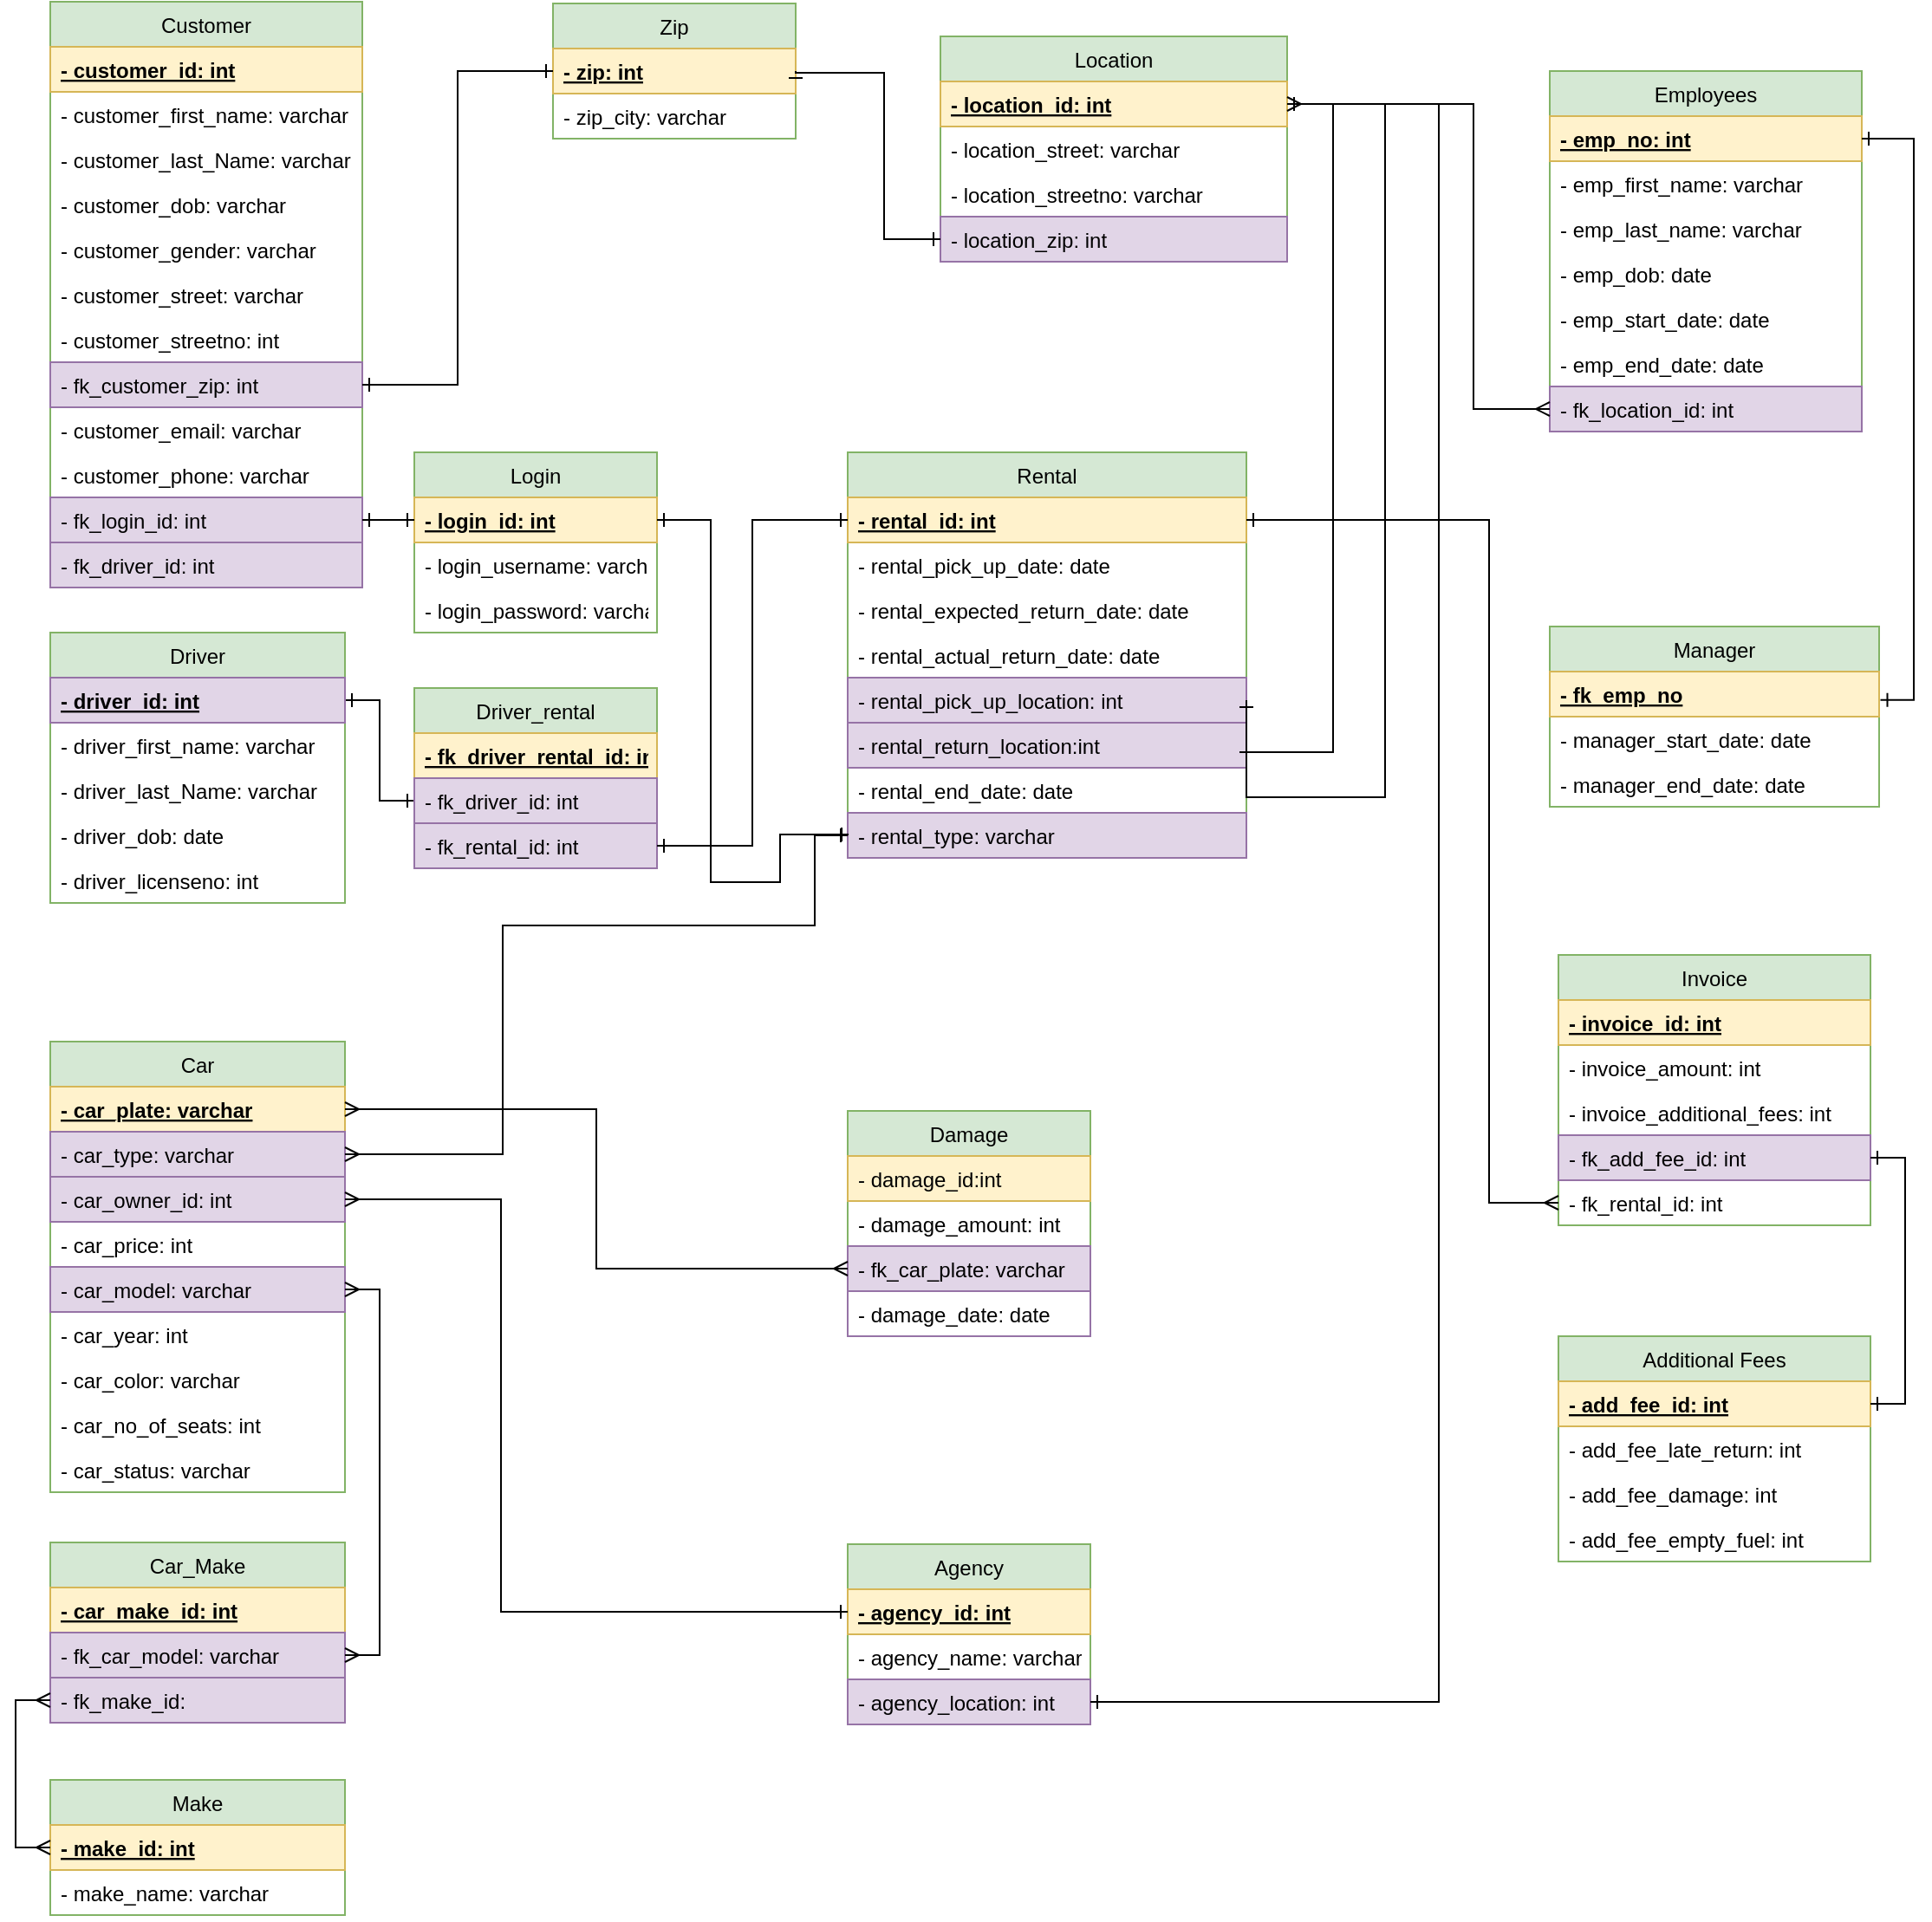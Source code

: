 <mxfile version="12.2.3" type="onedrive" pages="1"><diagram id="gs-b5NczTMJjVKPiRDX_" name="Page-1"><mxGraphModel dx="1673" dy="1723" grid="1" gridSize="10" guides="1" tooltips="1" connect="1" arrows="1" fold="1" page="1" pageScale="1" pageWidth="1169" pageHeight="827" math="0" shadow="0"><root><mxCell id="0"/><mxCell id="1" parent="0"/><mxCell id="uOX7dTLQreLShf51NhsM-1" value="Customer" style="swimlane;fontStyle=0;childLayout=stackLayout;horizontal=1;startSize=26;fillColor=#d5e8d4;horizontalStack=0;resizeParent=1;resizeParentMax=0;resizeLast=0;collapsible=1;marginBottom=0;strokeColor=#82b366;" vertex="1" parent="1"><mxGeometry x="70" y="-800" width="180" height="338" as="geometry"/></mxCell><mxCell id="uOX7dTLQreLShf51NhsM-2" value="- customer_id: int" style="text;strokeColor=#d6b656;fillColor=#fff2cc;align=left;verticalAlign=top;spacingLeft=4;spacingRight=4;overflow=hidden;rotatable=0;points=[[0,0.5],[1,0.5]];portConstraint=eastwest;fontStyle=5" vertex="1" parent="uOX7dTLQreLShf51NhsM-1"><mxGeometry y="26" width="180" height="26" as="geometry"/></mxCell><mxCell id="uOX7dTLQreLShf51NhsM-3" value="- customer_first_name: varchar" style="text;strokeColor=none;fillColor=none;align=left;verticalAlign=top;spacingLeft=4;spacingRight=4;overflow=hidden;rotatable=0;points=[[0,0.5],[1,0.5]];portConstraint=eastwest;" vertex="1" parent="uOX7dTLQreLShf51NhsM-1"><mxGeometry y="52" width="180" height="26" as="geometry"/></mxCell><mxCell id="uOX7dTLQreLShf51NhsM-4" value="- customer_last_Name: varchar" style="text;strokeColor=none;fillColor=none;align=left;verticalAlign=top;spacingLeft=4;spacingRight=4;overflow=hidden;rotatable=0;points=[[0,0.5],[1,0.5]];portConstraint=eastwest;" vertex="1" parent="uOX7dTLQreLShf51NhsM-1"><mxGeometry y="78" width="180" height="26" as="geometry"/></mxCell><mxCell id="uOX7dTLQreLShf51NhsM-127" value="- customer_dob: varchar" style="text;strokeColor=none;fillColor=none;align=left;verticalAlign=top;spacingLeft=4;spacingRight=4;overflow=hidden;rotatable=0;points=[[0,0.5],[1,0.5]];portConstraint=eastwest;" vertex="1" parent="uOX7dTLQreLShf51NhsM-1"><mxGeometry y="104" width="180" height="26" as="geometry"/></mxCell><mxCell id="uOX7dTLQreLShf51NhsM-126" value="- customer_gender: varchar" style="text;strokeColor=none;fillColor=none;align=left;verticalAlign=top;spacingLeft=4;spacingRight=4;overflow=hidden;rotatable=0;points=[[0,0.5],[1,0.5]];portConstraint=eastwest;" vertex="1" parent="uOX7dTLQreLShf51NhsM-1"><mxGeometry y="130" width="180" height="26" as="geometry"/></mxCell><mxCell id="uOX7dTLQreLShf51NhsM-87" value="- customer_street: varchar" style="text;strokeColor=none;fillColor=none;align=left;verticalAlign=top;spacingLeft=4;spacingRight=4;overflow=hidden;rotatable=0;points=[[0,0.5],[1,0.5]];portConstraint=eastwest;" vertex="1" parent="uOX7dTLQreLShf51NhsM-1"><mxGeometry y="156" width="180" height="26" as="geometry"/></mxCell><mxCell id="uOX7dTLQreLShf51NhsM-89" value="- customer_streetno: int" style="text;strokeColor=none;fillColor=none;align=left;verticalAlign=top;spacingLeft=4;spacingRight=4;overflow=hidden;rotatable=0;points=[[0,0.5],[1,0.5]];portConstraint=eastwest;" vertex="1" parent="uOX7dTLQreLShf51NhsM-1"><mxGeometry y="182" width="180" height="26" as="geometry"/></mxCell><mxCell id="uOX7dTLQreLShf51NhsM-88" value="- fk_customer_zip: int" style="text;strokeColor=#9673a6;fillColor=#e1d5e7;align=left;verticalAlign=top;spacingLeft=4;spacingRight=4;overflow=hidden;rotatable=0;points=[[0,0.5],[1,0.5]];portConstraint=eastwest;" vertex="1" parent="uOX7dTLQreLShf51NhsM-1"><mxGeometry y="208" width="180" height="26" as="geometry"/></mxCell><mxCell id="uOX7dTLQreLShf51NhsM-128" value="- customer_email: varchar" style="text;strokeColor=none;fillColor=none;align=left;verticalAlign=top;spacingLeft=4;spacingRight=4;overflow=hidden;rotatable=0;points=[[0,0.5],[1,0.5]];portConstraint=eastwest;" vertex="1" parent="uOX7dTLQreLShf51NhsM-1"><mxGeometry y="234" width="180" height="26" as="geometry"/></mxCell><mxCell id="uOX7dTLQreLShf51NhsM-131" value="- customer_phone: varchar" style="text;strokeColor=none;fillColor=none;align=left;verticalAlign=top;spacingLeft=4;spacingRight=4;overflow=hidden;rotatable=0;points=[[0,0.5],[1,0.5]];portConstraint=eastwest;" vertex="1" parent="uOX7dTLQreLShf51NhsM-1"><mxGeometry y="260" width="180" height="26" as="geometry"/></mxCell><mxCell id="uOX7dTLQreLShf51NhsM-76" value="- fk_login_id: int" style="text;align=left;verticalAlign=top;spacingLeft=4;spacingRight=4;overflow=hidden;rotatable=0;points=[[0,0.5],[1,0.5]];portConstraint=eastwest;fillColor=#e1d5e7;strokeColor=#9673a6;" vertex="1" parent="uOX7dTLQreLShf51NhsM-1"><mxGeometry y="286" width="180" height="26" as="geometry"/></mxCell><mxCell id="uOX7dTLQreLShf51NhsM-5" value="- fk_driver_id: int" style="text;align=left;verticalAlign=top;spacingLeft=4;spacingRight=4;overflow=hidden;rotatable=0;points=[[0,0.5],[1,0.5]];portConstraint=eastwest;fillColor=#e1d5e7;strokeColor=#9673a6;" vertex="1" parent="uOX7dTLQreLShf51NhsM-1"><mxGeometry y="312" width="180" height="26" as="geometry"/></mxCell><mxCell id="uOX7dTLQreLShf51NhsM-157" style="edgeStyle=orthogonalEdgeStyle;rounded=0;orthogonalLoop=1;jettySize=auto;html=1;exitX=1;exitY=0.25;exitDx=0;exitDy=0;entryX=0;entryY=0.5;entryDx=0;entryDy=0;startArrow=ERone;startFill=0;endArrow=ERone;endFill=0;" edge="1" parent="1" source="uOX7dTLQreLShf51NhsM-6" target="uOX7dTLQreLShf51NhsM-155"><mxGeometry relative="1" as="geometry"/></mxCell><mxCell id="uOX7dTLQreLShf51NhsM-6" value="Driver" style="swimlane;fontStyle=0;childLayout=stackLayout;horizontal=1;startSize=26;fillColor=#d5e8d4;horizontalStack=0;resizeParent=1;resizeParentMax=0;resizeLast=0;collapsible=1;marginBottom=0;strokeColor=#82b366;" vertex="1" parent="1"><mxGeometry x="70" y="-436" width="170" height="156" as="geometry"/></mxCell><mxCell id="uOX7dTLQreLShf51NhsM-7" value="- driver_id: int" style="text;strokeColor=#9673a6;fillColor=#e1d5e7;align=left;verticalAlign=top;spacingLeft=4;spacingRight=4;overflow=hidden;rotatable=0;points=[[0,0.5],[1,0.5]];portConstraint=eastwest;fontStyle=5" vertex="1" parent="uOX7dTLQreLShf51NhsM-6"><mxGeometry y="26" width="170" height="26" as="geometry"/></mxCell><mxCell id="uOX7dTLQreLShf51NhsM-8" value="- driver_first_name: varchar" style="text;strokeColor=none;fillColor=none;align=left;verticalAlign=top;spacingLeft=4;spacingRight=4;overflow=hidden;rotatable=0;points=[[0,0.5],[1,0.5]];portConstraint=eastwest;" vertex="1" parent="uOX7dTLQreLShf51NhsM-6"><mxGeometry y="52" width="170" height="26" as="geometry"/></mxCell><mxCell id="uOX7dTLQreLShf51NhsM-9" value="- driver_last_Name: varchar" style="text;strokeColor=none;fillColor=none;align=left;verticalAlign=top;spacingLeft=4;spacingRight=4;overflow=hidden;rotatable=0;points=[[0,0.5],[1,0.5]];portConstraint=eastwest;" vertex="1" parent="uOX7dTLQreLShf51NhsM-6"><mxGeometry y="78" width="170" height="26" as="geometry"/></mxCell><mxCell id="uOX7dTLQreLShf51NhsM-94" value="- driver_dob: date" style="text;strokeColor=none;fillColor=none;align=left;verticalAlign=top;spacingLeft=4;spacingRight=4;overflow=hidden;rotatable=0;points=[[0,0.5],[1,0.5]];portConstraint=eastwest;" vertex="1" parent="uOX7dTLQreLShf51NhsM-6"><mxGeometry y="104" width="170" height="26" as="geometry"/></mxCell><mxCell id="uOX7dTLQreLShf51NhsM-10" value="- driver_licenseno: int" style="text;strokeColor=none;fillColor=none;align=left;verticalAlign=top;spacingLeft=4;spacingRight=4;overflow=hidden;rotatable=0;points=[[0,0.5],[1,0.5]];portConstraint=eastwest;" vertex="1" parent="uOX7dTLQreLShf51NhsM-6"><mxGeometry y="130" width="170" height="26" as="geometry"/></mxCell><mxCell id="uOX7dTLQreLShf51NhsM-13" value="Rental" style="swimlane;fontStyle=0;childLayout=stackLayout;horizontal=1;startSize=26;fillColor=#d5e8d4;horizontalStack=0;resizeParent=1;resizeParentMax=0;resizeLast=0;collapsible=1;marginBottom=0;strokeColor=#82b366;" vertex="1" parent="1"><mxGeometry x="530" y="-540" width="230" height="234" as="geometry"/></mxCell><mxCell id="uOX7dTLQreLShf51NhsM-14" value="- rental_id: int" style="text;strokeColor=#d6b656;fillColor=#fff2cc;align=left;verticalAlign=top;spacingLeft=4;spacingRight=4;overflow=hidden;rotatable=0;points=[[0,0.5],[1,0.5]];portConstraint=eastwest;fontStyle=5" vertex="1" parent="uOX7dTLQreLShf51NhsM-13"><mxGeometry y="26" width="230" height="26" as="geometry"/></mxCell><mxCell id="uOX7dTLQreLShf51NhsM-16" value="- rental_pick_up_date: date" style="text;strokeColor=none;fillColor=none;align=left;verticalAlign=top;spacingLeft=4;spacingRight=4;overflow=hidden;rotatable=0;points=[[0,0.5],[1,0.5]];portConstraint=eastwest;" vertex="1" parent="uOX7dTLQreLShf51NhsM-13"><mxGeometry y="52" width="230" height="26" as="geometry"/></mxCell><mxCell id="uOX7dTLQreLShf51NhsM-69" value="- rental_expected_return_date: date" style="text;strokeColor=none;fillColor=none;align=left;verticalAlign=top;spacingLeft=4;spacingRight=4;overflow=hidden;rotatable=0;points=[[0,0.5],[1,0.5]];portConstraint=eastwest;" vertex="1" parent="uOX7dTLQreLShf51NhsM-13"><mxGeometry y="78" width="230" height="26" as="geometry"/></mxCell><mxCell id="uOX7dTLQreLShf51NhsM-70" value="- rental_actual_return_date: date" style="text;strokeColor=none;fillColor=none;align=left;verticalAlign=top;spacingLeft=4;spacingRight=4;overflow=hidden;rotatable=0;points=[[0,0.5],[1,0.5]];portConstraint=eastwest;" vertex="1" parent="uOX7dTLQreLShf51NhsM-13"><mxGeometry y="104" width="230" height="26" as="geometry"/></mxCell><mxCell id="uOX7dTLQreLShf51NhsM-121" value="- rental_pick_up_location: int" style="text;strokeColor=#9673a6;fillColor=#e1d5e7;align=left;verticalAlign=top;spacingLeft=4;spacingRight=4;overflow=hidden;rotatable=0;points=[[0,0.5],[1,0.5]];portConstraint=eastwest;" vertex="1" parent="uOX7dTLQreLShf51NhsM-13"><mxGeometry y="130" width="230" height="26" as="geometry"/></mxCell><mxCell id="uOX7dTLQreLShf51NhsM-122" value="- rental_return_location:int" style="text;strokeColor=#9673a6;fillColor=#e1d5e7;align=left;verticalAlign=top;spacingLeft=4;spacingRight=4;overflow=hidden;rotatable=0;points=[[0,0.5],[1,0.5]];portConstraint=eastwest;" vertex="1" parent="uOX7dTLQreLShf51NhsM-13"><mxGeometry y="156" width="230" height="26" as="geometry"/></mxCell><mxCell id="uOX7dTLQreLShf51NhsM-118" value="- rental_end_date: date" style="text;strokeColor=none;fillColor=none;align=left;verticalAlign=top;spacingLeft=4;spacingRight=4;overflow=hidden;rotatable=0;points=[[0,0.5],[1,0.5]];portConstraint=eastwest;" vertex="1" parent="uOX7dTLQreLShf51NhsM-13"><mxGeometry y="182" width="230" height="26" as="geometry"/></mxCell><mxCell id="uOX7dTLQreLShf51NhsM-15" value="- rental_type: varchar" style="text;strokeColor=#9673a6;fillColor=#e1d5e7;align=left;verticalAlign=top;spacingLeft=4;spacingRight=4;overflow=hidden;rotatable=0;points=[[0,0.5],[1,0.5]];portConstraint=eastwest;" vertex="1" parent="uOX7dTLQreLShf51NhsM-13"><mxGeometry y="208" width="230" height="26" as="geometry"/></mxCell><mxCell id="uOX7dTLQreLShf51NhsM-17" value="Agency" style="swimlane;fontStyle=0;childLayout=stackLayout;horizontal=1;startSize=26;fillColor=#d5e8d4;horizontalStack=0;resizeParent=1;resizeParentMax=0;resizeLast=0;collapsible=1;marginBottom=0;strokeColor=#82b366;" vertex="1" parent="1"><mxGeometry x="530" y="90" width="140" height="104" as="geometry"/></mxCell><mxCell id="uOX7dTLQreLShf51NhsM-18" value="- agency_id: int" style="text;strokeColor=#d6b656;fillColor=#fff2cc;align=left;verticalAlign=top;spacingLeft=4;spacingRight=4;overflow=hidden;rotatable=0;points=[[0,0.5],[1,0.5]];portConstraint=eastwest;fontStyle=5" vertex="1" parent="uOX7dTLQreLShf51NhsM-17"><mxGeometry y="26" width="140" height="26" as="geometry"/></mxCell><mxCell id="uOX7dTLQreLShf51NhsM-19" value="- agency_name: varchar" style="text;strokeColor=none;fillColor=none;align=left;verticalAlign=top;spacingLeft=4;spacingRight=4;overflow=hidden;rotatable=0;points=[[0,0.5],[1,0.5]];portConstraint=eastwest;" vertex="1" parent="uOX7dTLQreLShf51NhsM-17"><mxGeometry y="52" width="140" height="26" as="geometry"/></mxCell><mxCell id="uOX7dTLQreLShf51NhsM-95" value="- agency_location: int" style="text;strokeColor=#9673a6;fillColor=#e1d5e7;align=left;verticalAlign=top;spacingLeft=4;spacingRight=4;overflow=hidden;rotatable=0;points=[[0,0.5],[1,0.5]];portConstraint=eastwest;" vertex="1" parent="uOX7dTLQreLShf51NhsM-17"><mxGeometry y="78" width="140" height="26" as="geometry"/></mxCell><mxCell id="uOX7dTLQreLShf51NhsM-22" value="Invoice" style="swimlane;fontStyle=0;childLayout=stackLayout;horizontal=1;startSize=26;fillColor=#d5e8d4;horizontalStack=0;resizeParent=1;resizeParentMax=0;resizeLast=0;collapsible=1;marginBottom=0;strokeColor=#82b366;" vertex="1" parent="1"><mxGeometry x="940" y="-250" width="180" height="156" as="geometry"/></mxCell><mxCell id="uOX7dTLQreLShf51NhsM-23" value="- invoice_id: int" style="text;strokeColor=#d6b656;fillColor=#fff2cc;align=left;verticalAlign=top;spacingLeft=4;spacingRight=4;overflow=hidden;rotatable=0;points=[[0,0.5],[1,0.5]];portConstraint=eastwest;fontStyle=5" vertex="1" parent="uOX7dTLQreLShf51NhsM-22"><mxGeometry y="26" width="180" height="26" as="geometry"/></mxCell><mxCell id="uOX7dTLQreLShf51NhsM-24" value="- invoice_amount: int " style="text;strokeColor=none;fillColor=none;align=left;verticalAlign=top;spacingLeft=4;spacingRight=4;overflow=hidden;rotatable=0;points=[[0,0.5],[1,0.5]];portConstraint=eastwest;" vertex="1" parent="uOX7dTLQreLShf51NhsM-22"><mxGeometry y="52" width="180" height="26" as="geometry"/></mxCell><mxCell id="uOX7dTLQreLShf51NhsM-25" value="- invoice_additional_fees: int" style="text;strokeColor=none;fillColor=none;align=left;verticalAlign=top;spacingLeft=4;spacingRight=4;overflow=hidden;rotatable=0;points=[[0,0.5],[1,0.5]];portConstraint=eastwest;" vertex="1" parent="uOX7dTLQreLShf51NhsM-22"><mxGeometry y="78" width="180" height="26" as="geometry"/></mxCell><mxCell id="uOX7dTLQreLShf51NhsM-100" value="- fk_add_fee_id: int" style="text;strokeColor=#9673a6;fillColor=#e1d5e7;align=left;verticalAlign=top;spacingLeft=4;spacingRight=4;overflow=hidden;rotatable=0;points=[[0,0.5],[1,0.5]];portConstraint=eastwest;" vertex="1" parent="uOX7dTLQreLShf51NhsM-22"><mxGeometry y="104" width="180" height="26" as="geometry"/></mxCell><mxCell id="uOX7dTLQreLShf51NhsM-114" value="- fk_rental_id: int" style="text;strokeColor=none;fillColor=none;align=left;verticalAlign=top;spacingLeft=4;spacingRight=4;overflow=hidden;rotatable=0;points=[[0,0.5],[1,0.5]];portConstraint=eastwest;" vertex="1" parent="uOX7dTLQreLShf51NhsM-22"><mxGeometry y="130" width="180" height="26" as="geometry"/></mxCell><mxCell id="uOX7dTLQreLShf51NhsM-26" value="Car" style="swimlane;fontStyle=0;childLayout=stackLayout;horizontal=1;startSize=26;fillColor=#d5e8d4;horizontalStack=0;resizeParent=1;resizeParentMax=0;resizeLast=0;collapsible=1;marginBottom=0;strokeColor=#82b366;" vertex="1" parent="1"><mxGeometry x="70" y="-200" width="170" height="260" as="geometry"/></mxCell><mxCell id="uOX7dTLQreLShf51NhsM-27" value="- car_plate: varchar" style="text;strokeColor=#d6b656;fillColor=#fff2cc;align=left;verticalAlign=top;spacingLeft=4;spacingRight=4;overflow=hidden;rotatable=0;points=[[0,0.5],[1,0.5]];portConstraint=eastwest;fontStyle=5" vertex="1" parent="uOX7dTLQreLShf51NhsM-26"><mxGeometry y="26" width="170" height="26" as="geometry"/></mxCell><mxCell id="uOX7dTLQreLShf51NhsM-133" value="- car_type: varchar" style="text;strokeColor=#9673a6;fillColor=#e1d5e7;align=left;verticalAlign=top;spacingLeft=4;spacingRight=4;overflow=hidden;rotatable=0;points=[[0,0.5],[1,0.5]];portConstraint=eastwest;" vertex="1" parent="uOX7dTLQreLShf51NhsM-26"><mxGeometry y="52" width="170" height="26" as="geometry"/></mxCell><mxCell id="uOX7dTLQreLShf51NhsM-135" value="- car_owner_id: int" style="text;strokeColor=#9673a6;fillColor=#e1d5e7;align=left;verticalAlign=top;spacingLeft=4;spacingRight=4;overflow=hidden;rotatable=0;points=[[0,0.5],[1,0.5]];portConstraint=eastwest;" vertex="1" parent="uOX7dTLQreLShf51NhsM-26"><mxGeometry y="78" width="170" height="26" as="geometry"/></mxCell><mxCell id="uOX7dTLQreLShf51NhsM-29" value="- car_price: int" style="text;strokeColor=none;fillColor=none;align=left;verticalAlign=top;spacingLeft=4;spacingRight=4;overflow=hidden;rotatable=0;points=[[0,0.5],[1,0.5]];portConstraint=eastwest;" vertex="1" parent="uOX7dTLQreLShf51NhsM-26"><mxGeometry y="104" width="170" height="26" as="geometry"/></mxCell><mxCell id="uOX7dTLQreLShf51NhsM-28" value="- car_model: varchar" style="text;strokeColor=#9673a6;fillColor=#e1d5e7;align=left;verticalAlign=top;spacingLeft=4;spacingRight=4;overflow=hidden;rotatable=0;points=[[0,0.5],[1,0.5]];portConstraint=eastwest;" vertex="1" parent="uOX7dTLQreLShf51NhsM-26"><mxGeometry y="130" width="170" height="26" as="geometry"/></mxCell><mxCell id="uOX7dTLQreLShf51NhsM-54" value="- car_year: int" style="text;strokeColor=none;fillColor=none;align=left;verticalAlign=top;spacingLeft=4;spacingRight=4;overflow=hidden;rotatable=0;points=[[0,0.5],[1,0.5]];portConstraint=eastwest;" vertex="1" parent="uOX7dTLQreLShf51NhsM-26"><mxGeometry y="156" width="170" height="26" as="geometry"/></mxCell><mxCell id="uOX7dTLQreLShf51NhsM-55" value="- car_color: varchar" style="text;strokeColor=none;fillColor=none;align=left;verticalAlign=top;spacingLeft=4;spacingRight=4;overflow=hidden;rotatable=0;points=[[0,0.5],[1,0.5]];portConstraint=eastwest;" vertex="1" parent="uOX7dTLQreLShf51NhsM-26"><mxGeometry y="182" width="170" height="26" as="geometry"/></mxCell><mxCell id="uOX7dTLQreLShf51NhsM-92" value="- car_no_of_seats: int" style="text;strokeColor=none;fillColor=none;align=left;verticalAlign=top;spacingLeft=4;spacingRight=4;overflow=hidden;rotatable=0;points=[[0,0.5],[1,0.5]];portConstraint=eastwest;" vertex="1" parent="uOX7dTLQreLShf51NhsM-26"><mxGeometry y="208" width="170" height="26" as="geometry"/></mxCell><mxCell id="uOX7dTLQreLShf51NhsM-56" value="- car_status: varchar" style="text;strokeColor=none;fillColor=none;align=left;verticalAlign=top;spacingLeft=4;spacingRight=4;overflow=hidden;rotatable=0;points=[[0,0.5],[1,0.5]];portConstraint=eastwest;" vertex="1" parent="uOX7dTLQreLShf51NhsM-26"><mxGeometry y="234" width="170" height="26" as="geometry"/></mxCell><mxCell id="uOX7dTLQreLShf51NhsM-30" value="Additional Fees" style="swimlane;fontStyle=0;childLayout=stackLayout;horizontal=1;startSize=26;fillColor=#d5e8d4;horizontalStack=0;resizeParent=1;resizeParentMax=0;resizeLast=0;collapsible=1;marginBottom=0;strokeColor=#82b366;" vertex="1" parent="1"><mxGeometry x="940" y="-30" width="180" height="130" as="geometry"/></mxCell><mxCell id="uOX7dTLQreLShf51NhsM-31" value="- add_fee_id: int" style="text;strokeColor=#d6b656;fillColor=#fff2cc;align=left;verticalAlign=top;spacingLeft=4;spacingRight=4;overflow=hidden;rotatable=0;points=[[0,0.5],[1,0.5]];portConstraint=eastwest;fontStyle=5" vertex="1" parent="uOX7dTLQreLShf51NhsM-30"><mxGeometry y="26" width="180" height="26" as="geometry"/></mxCell><mxCell id="uOX7dTLQreLShf51NhsM-32" value="- add_fee_late_return: int" style="text;strokeColor=none;fillColor=none;align=left;verticalAlign=top;spacingLeft=4;spacingRight=4;overflow=hidden;rotatable=0;points=[[0,0.5],[1,0.5]];portConstraint=eastwest;" vertex="1" parent="uOX7dTLQreLShf51NhsM-30"><mxGeometry y="52" width="180" height="26" as="geometry"/></mxCell><mxCell id="uOX7dTLQreLShf51NhsM-33" value="- add_fee_damage: int" style="text;strokeColor=none;fillColor=none;align=left;verticalAlign=top;spacingLeft=4;spacingRight=4;overflow=hidden;rotatable=0;points=[[0,0.5],[1,0.5]];portConstraint=eastwest;" vertex="1" parent="uOX7dTLQreLShf51NhsM-30"><mxGeometry y="78" width="180" height="26" as="geometry"/></mxCell><mxCell id="uOX7dTLQreLShf51NhsM-116" value="- add_fee_empty_fuel: int" style="text;strokeColor=none;fillColor=none;align=left;verticalAlign=top;spacingLeft=4;spacingRight=4;overflow=hidden;rotatable=0;points=[[0,0.5],[1,0.5]];portConstraint=eastwest;" vertex="1" parent="uOX7dTLQreLShf51NhsM-30"><mxGeometry y="104" width="180" height="26" as="geometry"/></mxCell><mxCell id="uOX7dTLQreLShf51NhsM-34" value="Zip" style="swimlane;fontStyle=0;childLayout=stackLayout;horizontal=1;startSize=26;fillColor=#d5e8d4;horizontalStack=0;resizeParent=1;resizeParentMax=0;resizeLast=0;collapsible=1;marginBottom=0;strokeColor=#82b366;" vertex="1" parent="1"><mxGeometry x="360" y="-799" width="140" height="78" as="geometry"/></mxCell><mxCell id="uOX7dTLQreLShf51NhsM-35" value="- zip: int" style="text;strokeColor=#d6b656;fillColor=#fff2cc;align=left;verticalAlign=top;spacingLeft=4;spacingRight=4;overflow=hidden;rotatable=0;points=[[0,0.5],[1,0.5]];portConstraint=eastwest;fontStyle=5;gradientColor=none;" vertex="1" parent="uOX7dTLQreLShf51NhsM-34"><mxGeometry y="26" width="140" height="26" as="geometry"/></mxCell><mxCell id="uOX7dTLQreLShf51NhsM-36" value="- zip_city: varchar" style="text;strokeColor=none;fillColor=none;align=left;verticalAlign=top;spacingLeft=4;spacingRight=4;overflow=hidden;rotatable=0;points=[[0,0.5],[1,0.5]];portConstraint=eastwest;" vertex="1" parent="uOX7dTLQreLShf51NhsM-34"><mxGeometry y="52" width="140" height="26" as="geometry"/></mxCell><mxCell id="uOX7dTLQreLShf51NhsM-38" value="Location" style="swimlane;fontStyle=0;childLayout=stackLayout;horizontal=1;startSize=26;fillColor=#d5e8d4;horizontalStack=0;resizeParent=1;resizeParentMax=0;resizeLast=0;collapsible=1;marginBottom=0;strokeColor=#82b366;" vertex="1" parent="1"><mxGeometry x="583.5" y="-780" width="200" height="130" as="geometry"/></mxCell><mxCell id="uOX7dTLQreLShf51NhsM-39" value="- location_id: int" style="text;strokeColor=#d6b656;fillColor=#fff2cc;align=left;verticalAlign=top;spacingLeft=4;spacingRight=4;overflow=hidden;rotatable=0;points=[[0,0.5],[1,0.5]];portConstraint=eastwest;fontStyle=5" vertex="1" parent="uOX7dTLQreLShf51NhsM-38"><mxGeometry y="26" width="200" height="26" as="geometry"/></mxCell><mxCell id="uOX7dTLQreLShf51NhsM-41" value="- location_street: varchar" style="text;strokeColor=none;fillColor=none;align=left;verticalAlign=top;spacingLeft=4;spacingRight=4;overflow=hidden;rotatable=0;points=[[0,0.5],[1,0.5]];portConstraint=eastwest;" vertex="1" parent="uOX7dTLQreLShf51NhsM-38"><mxGeometry y="52" width="200" height="26" as="geometry"/></mxCell><mxCell id="uOX7dTLQreLShf51NhsM-91" value="- location_streetno: varchar" style="text;strokeColor=none;fillColor=none;align=left;verticalAlign=top;spacingLeft=4;spacingRight=4;overflow=hidden;rotatable=0;points=[[0,0.5],[1,0.5]];portConstraint=eastwest;" vertex="1" parent="uOX7dTLQreLShf51NhsM-38"><mxGeometry y="78" width="200" height="26" as="geometry"/></mxCell><mxCell id="uOX7dTLQreLShf51NhsM-40" value="- location_zip: int" style="text;strokeColor=#9673a6;fillColor=#e1d5e7;align=left;verticalAlign=top;spacingLeft=4;spacingRight=4;overflow=hidden;rotatable=0;points=[[0,0.5],[1,0.5]];portConstraint=eastwest;" vertex="1" parent="uOX7dTLQreLShf51NhsM-38"><mxGeometry y="104" width="200" height="26" as="geometry"/></mxCell><mxCell id="uOX7dTLQreLShf51NhsM-46" value="Employees" style="swimlane;fontStyle=0;childLayout=stackLayout;horizontal=1;startSize=26;fillColor=#d5e8d4;horizontalStack=0;resizeParent=1;resizeParentMax=0;resizeLast=0;collapsible=1;marginBottom=0;strokeColor=#82b366;" vertex="1" parent="1"><mxGeometry x="935" y="-760" width="180" height="208" as="geometry"/></mxCell><mxCell id="uOX7dTLQreLShf51NhsM-47" value="- emp_no: int" style="text;strokeColor=#d6b656;fillColor=#fff2cc;align=left;verticalAlign=top;spacingLeft=4;spacingRight=4;overflow=hidden;rotatable=0;points=[[0,0.5],[1,0.5]];portConstraint=eastwest;fontStyle=5" vertex="1" parent="uOX7dTLQreLShf51NhsM-46"><mxGeometry y="26" width="180" height="26" as="geometry"/></mxCell><mxCell id="uOX7dTLQreLShf51NhsM-48" value="- emp_first_name: varchar" style="text;strokeColor=none;fillColor=none;align=left;verticalAlign=top;spacingLeft=4;spacingRight=4;overflow=hidden;rotatable=0;points=[[0,0.5],[1,0.5]];portConstraint=eastwest;" vertex="1" parent="uOX7dTLQreLShf51NhsM-46"><mxGeometry y="52" width="180" height="26" as="geometry"/></mxCell><mxCell id="uOX7dTLQreLShf51NhsM-49" value="- emp_last_name: varchar" style="text;strokeColor=none;fillColor=none;align=left;verticalAlign=top;spacingLeft=4;spacingRight=4;overflow=hidden;rotatable=0;points=[[0,0.5],[1,0.5]];portConstraint=eastwest;" vertex="1" parent="uOX7dTLQreLShf51NhsM-46"><mxGeometry y="78" width="180" height="26" as="geometry"/></mxCell><mxCell id="uOX7dTLQreLShf51NhsM-80" value="- emp_dob: date" style="text;strokeColor=none;fillColor=none;align=left;verticalAlign=top;spacingLeft=4;spacingRight=4;overflow=hidden;rotatable=0;points=[[0,0.5],[1,0.5]];portConstraint=eastwest;" vertex="1" parent="uOX7dTLQreLShf51NhsM-46"><mxGeometry y="104" width="180" height="26" as="geometry"/></mxCell><mxCell id="uOX7dTLQreLShf51NhsM-82" value="- emp_start_date: date" style="text;strokeColor=none;fillColor=none;align=left;verticalAlign=top;spacingLeft=4;spacingRight=4;overflow=hidden;rotatable=0;points=[[0,0.5],[1,0.5]];portConstraint=eastwest;" vertex="1" parent="uOX7dTLQreLShf51NhsM-46"><mxGeometry y="130" width="180" height="26" as="geometry"/></mxCell><mxCell id="uOX7dTLQreLShf51NhsM-83" value="- emp_end_date: date" style="text;strokeColor=none;fillColor=none;align=left;verticalAlign=top;spacingLeft=4;spacingRight=4;overflow=hidden;rotatable=0;points=[[0,0.5],[1,0.5]];portConstraint=eastwest;" vertex="1" parent="uOX7dTLQreLShf51NhsM-46"><mxGeometry y="156" width="180" height="26" as="geometry"/></mxCell><mxCell id="uOX7dTLQreLShf51NhsM-97" value="- fk_location_id: int&#10;" style="text;strokeColor=#9673a6;fillColor=#e1d5e7;align=left;verticalAlign=top;spacingLeft=4;spacingRight=4;overflow=hidden;rotatable=0;points=[[0,0.5],[1,0.5]];portConstraint=eastwest;" vertex="1" parent="uOX7dTLQreLShf51NhsM-46"><mxGeometry y="182" width="180" height="26" as="geometry"/></mxCell><mxCell id="uOX7dTLQreLShf51NhsM-50" value="Manager" style="swimlane;fontStyle=0;childLayout=stackLayout;horizontal=1;startSize=26;fillColor=#d5e8d4;horizontalStack=0;resizeParent=1;resizeParentMax=0;resizeLast=0;collapsible=1;marginBottom=0;strokeColor=#82b366;" vertex="1" parent="1"><mxGeometry x="935" y="-439.5" width="190" height="104" as="geometry"/></mxCell><mxCell id="uOX7dTLQreLShf51NhsM-51" value="- fk_emp_no" style="text;strokeColor=#d6b656;fillColor=#fff2cc;align=left;verticalAlign=top;spacingLeft=4;spacingRight=4;overflow=hidden;rotatable=0;points=[[0,0.5],[1,0.5]];portConstraint=eastwest;fontStyle=5" vertex="1" parent="uOX7dTLQreLShf51NhsM-50"><mxGeometry y="26" width="190" height="26" as="geometry"/></mxCell><mxCell id="uOX7dTLQreLShf51NhsM-52" value="- manager_start_date: date" style="text;strokeColor=none;fillColor=none;align=left;verticalAlign=top;spacingLeft=4;spacingRight=4;overflow=hidden;rotatable=0;points=[[0,0.5],[1,0.5]];portConstraint=eastwest;" vertex="1" parent="uOX7dTLQreLShf51NhsM-50"><mxGeometry y="52" width="190" height="26" as="geometry"/></mxCell><mxCell id="uOX7dTLQreLShf51NhsM-53" value="- manager_end_date: date" style="text;strokeColor=none;fillColor=none;align=left;verticalAlign=top;spacingLeft=4;spacingRight=4;overflow=hidden;rotatable=0;points=[[0,0.5],[1,0.5]];portConstraint=eastwest;" vertex="1" parent="uOX7dTLQreLShf51NhsM-50"><mxGeometry y="78" width="190" height="26" as="geometry"/></mxCell><mxCell id="uOX7dTLQreLShf51NhsM-58" value="Car_Make" style="swimlane;fontStyle=0;childLayout=stackLayout;horizontal=1;startSize=26;fillColor=#d5e8d4;horizontalStack=0;resizeParent=1;resizeParentMax=0;resizeLast=0;collapsible=1;marginBottom=0;strokeColor=#82b366;" vertex="1" parent="1"><mxGeometry x="70" y="89" width="170" height="104" as="geometry"/></mxCell><mxCell id="uOX7dTLQreLShf51NhsM-59" value="- car_make_id: int" style="text;strokeColor=#d6b656;fillColor=#fff2cc;align=left;verticalAlign=top;spacingLeft=4;spacingRight=4;overflow=hidden;rotatable=0;points=[[0,0.5],[1,0.5]];portConstraint=eastwest;fontStyle=5" vertex="1" parent="uOX7dTLQreLShf51NhsM-58"><mxGeometry y="26" width="170" height="26" as="geometry"/></mxCell><mxCell id="uOX7dTLQreLShf51NhsM-60" value="- fk_car_model: varchar" style="text;strokeColor=#9673a6;fillColor=#e1d5e7;align=left;verticalAlign=top;spacingLeft=4;spacingRight=4;overflow=hidden;rotatable=0;points=[[0,0.5],[1,0.5]];portConstraint=eastwest;" vertex="1" parent="uOX7dTLQreLShf51NhsM-58"><mxGeometry y="52" width="170" height="26" as="geometry"/></mxCell><mxCell id="uOX7dTLQreLShf51NhsM-61" value="- fk_make_id:" style="text;strokeColor=#9673a6;fillColor=#e1d5e7;align=left;verticalAlign=top;spacingLeft=4;spacingRight=4;overflow=hidden;rotatable=0;points=[[0,0.5],[1,0.5]];portConstraint=eastwest;" vertex="1" parent="uOX7dTLQreLShf51NhsM-58"><mxGeometry y="78" width="170" height="26" as="geometry"/></mxCell><mxCell id="uOX7dTLQreLShf51NhsM-63" value="Make" style="swimlane;fontStyle=0;childLayout=stackLayout;horizontal=1;startSize=26;fillColor=#d5e8d4;horizontalStack=0;resizeParent=1;resizeParentMax=0;resizeLast=0;collapsible=1;marginBottom=0;strokeColor=#82b366;" vertex="1" parent="1"><mxGeometry x="70" y="226" width="170" height="78" as="geometry"/></mxCell><mxCell id="uOX7dTLQreLShf51NhsM-64" value="- make_id: int" style="text;strokeColor=#d6b656;fillColor=#fff2cc;align=left;verticalAlign=top;spacingLeft=4;spacingRight=4;overflow=hidden;rotatable=0;points=[[0,0.5],[1,0.5]];portConstraint=eastwest;fontStyle=5" vertex="1" parent="uOX7dTLQreLShf51NhsM-63"><mxGeometry y="26" width="170" height="26" as="geometry"/></mxCell><mxCell id="uOX7dTLQreLShf51NhsM-65" value="- make_name: varchar" style="text;strokeColor=none;fillColor=none;align=left;verticalAlign=top;spacingLeft=4;spacingRight=4;overflow=hidden;rotatable=0;points=[[0,0.5],[1,0.5]];portConstraint=eastwest;" vertex="1" parent="uOX7dTLQreLShf51NhsM-63"><mxGeometry y="52" width="170" height="26" as="geometry"/></mxCell><mxCell id="uOX7dTLQreLShf51NhsM-67" style="edgeStyle=orthogonalEdgeStyle;rounded=0;orthogonalLoop=1;jettySize=auto;html=1;exitX=0;exitY=0.5;exitDx=0;exitDy=0;entryX=0;entryY=0.5;entryDx=0;entryDy=0;endArrow=ERmany;endFill=0;startArrow=ERmany;startFill=0;" edge="1" parent="1" source="uOX7dTLQreLShf51NhsM-61" target="uOX7dTLQreLShf51NhsM-64"><mxGeometry relative="1" as="geometry"/></mxCell><mxCell id="uOX7dTLQreLShf51NhsM-68" style="edgeStyle=orthogonalEdgeStyle;rounded=0;orthogonalLoop=1;jettySize=auto;html=1;exitX=1;exitY=0.5;exitDx=0;exitDy=0;endArrow=ERmany;endFill=0;entryX=1;entryY=0.5;entryDx=0;entryDy=0;startArrow=ERmany;startFill=0;" edge="1" parent="1" source="uOX7dTLQreLShf51NhsM-28" target="uOX7dTLQreLShf51NhsM-60"><mxGeometry relative="1" as="geometry"><mxPoint x="350" y="240" as="targetPoint"/></mxGeometry></mxCell><mxCell id="uOX7dTLQreLShf51NhsM-72" value="Login" style="swimlane;fontStyle=0;childLayout=stackLayout;horizontal=1;startSize=26;fillColor=#d5e8d4;horizontalStack=0;resizeParent=1;resizeParentMax=0;resizeLast=0;collapsible=1;marginBottom=0;strokeColor=#82b366;" vertex="1" parent="1"><mxGeometry x="280" y="-540" width="140" height="104" as="geometry"/></mxCell><mxCell id="uOX7dTLQreLShf51NhsM-73" value="- login_id: int" style="text;strokeColor=#d6b656;fillColor=#fff2cc;align=left;verticalAlign=top;spacingLeft=4;spacingRight=4;overflow=hidden;rotatable=0;points=[[0,0.5],[1,0.5]];portConstraint=eastwest;fontStyle=5" vertex="1" parent="uOX7dTLQreLShf51NhsM-72"><mxGeometry y="26" width="140" height="26" as="geometry"/></mxCell><mxCell id="uOX7dTLQreLShf51NhsM-74" value="- login_username: varchar" style="text;strokeColor=none;fillColor=none;align=left;verticalAlign=top;spacingLeft=4;spacingRight=4;overflow=hidden;rotatable=0;points=[[0,0.5],[1,0.5]];portConstraint=eastwest;" vertex="1" parent="uOX7dTLQreLShf51NhsM-72"><mxGeometry y="52" width="140" height="26" as="geometry"/></mxCell><mxCell id="uOX7dTLQreLShf51NhsM-75" value="- login_password: varchar" style="text;strokeColor=none;fillColor=none;align=left;verticalAlign=top;spacingLeft=4;spacingRight=4;overflow=hidden;rotatable=0;points=[[0,0.5],[1,0.5]];portConstraint=eastwest;" vertex="1" parent="uOX7dTLQreLShf51NhsM-72"><mxGeometry y="78" width="140" height="26" as="geometry"/></mxCell><mxCell id="uOX7dTLQreLShf51NhsM-77" style="edgeStyle=orthogonalEdgeStyle;rounded=0;orthogonalLoop=1;jettySize=auto;html=1;exitX=0;exitY=0.5;exitDx=0;exitDy=0;endArrow=ERone;endFill=0;startArrow=ERone;startFill=0;" edge="1" parent="1" source="uOX7dTLQreLShf51NhsM-73" target="uOX7dTLQreLShf51NhsM-76"><mxGeometry relative="1" as="geometry"/></mxCell><mxCell id="uOX7dTLQreLShf51NhsM-79" style="edgeStyle=orthogonalEdgeStyle;rounded=0;orthogonalLoop=1;jettySize=auto;html=1;exitX=1;exitY=0.5;exitDx=0;exitDy=0;endArrow=ERone;endFill=0;entryX=0;entryY=0.5;entryDx=0;entryDy=0;startArrow=ERone;startFill=0;" edge="1" parent="1" source="uOX7dTLQreLShf51NhsM-35" target="uOX7dTLQreLShf51NhsM-40"><mxGeometry relative="1" as="geometry"><mxPoint x="551" y="-639" as="targetPoint"/><Array as="points"><mxPoint x="551" y="-759"/><mxPoint x="551" y="-663"/></Array></mxGeometry></mxCell><mxCell id="uOX7dTLQreLShf51NhsM-86" style="edgeStyle=orthogonalEdgeStyle;rounded=0;orthogonalLoop=1;jettySize=auto;html=1;exitX=1;exitY=0.5;exitDx=0;exitDy=0;entryX=1.004;entryY=-0.37;entryDx=0;entryDy=0;endArrow=ERone;endFill=0;entryPerimeter=0;startArrow=ERone;startFill=0;" edge="1" parent="1" source="uOX7dTLQreLShf51NhsM-47" target="uOX7dTLQreLShf51NhsM-52"><mxGeometry relative="1" as="geometry"/></mxCell><mxCell id="uOX7dTLQreLShf51NhsM-90" style="edgeStyle=orthogonalEdgeStyle;rounded=0;orthogonalLoop=1;jettySize=auto;html=1;exitX=1;exitY=0.5;exitDx=0;exitDy=0;entryX=0;entryY=0.5;entryDx=0;entryDy=0;endArrow=ERone;endFill=0;startArrow=ERone;startFill=0;" edge="1" parent="1" source="uOX7dTLQreLShf51NhsM-88" target="uOX7dTLQreLShf51NhsM-35"><mxGeometry relative="1" as="geometry"/></mxCell><mxCell id="uOX7dTLQreLShf51NhsM-96" style="edgeStyle=orthogonalEdgeStyle;rounded=0;orthogonalLoop=1;jettySize=auto;html=1;exitX=1;exitY=0.5;exitDx=0;exitDy=0;entryX=1;entryY=0.5;entryDx=0;entryDy=0;endArrow=ERone;endFill=0;startArrow=ERone;startFill=0;" edge="1" parent="1" source="uOX7dTLQreLShf51NhsM-95" target="uOX7dTLQreLShf51NhsM-39"><mxGeometry relative="1" as="geometry"><Array as="points"><mxPoint x="871" y="181"/><mxPoint x="871" y="-741"/></Array></mxGeometry></mxCell><mxCell id="uOX7dTLQreLShf51NhsM-104" style="edgeStyle=orthogonalEdgeStyle;rounded=0;orthogonalLoop=1;jettySize=auto;html=1;exitX=0;exitY=0.5;exitDx=0;exitDy=0;entryX=1;entryY=0.5;entryDx=0;entryDy=0;endArrow=ERone;endFill=0;startArrow=ERone;startFill=0;" edge="1" parent="1" target="uOX7dTLQreLShf51NhsM-73"><mxGeometry relative="1" as="geometry"><mxPoint x="530.529" y="-319.471" as="sourcePoint"/><Array as="points"><mxPoint x="491" y="-319"/><mxPoint x="491" y="-292"/><mxPoint x="451" y="-292"/><mxPoint x="451" y="-501"/></Array></mxGeometry></mxCell><mxCell id="uOX7dTLQreLShf51NhsM-117" style="edgeStyle=orthogonalEdgeStyle;rounded=0;orthogonalLoop=1;jettySize=auto;html=1;exitX=1;exitY=0.5;exitDx=0;exitDy=0;entryX=1;entryY=0.5;entryDx=0;entryDy=0;endArrow=ERone;endFill=0;startArrow=ERone;startFill=0;" edge="1" parent="1" source="uOX7dTLQreLShf51NhsM-100" target="uOX7dTLQreLShf51NhsM-31"><mxGeometry relative="1" as="geometry"/></mxCell><mxCell id="uOX7dTLQreLShf51NhsM-123" style="edgeStyle=orthogonalEdgeStyle;rounded=0;orthogonalLoop=1;jettySize=auto;html=1;endArrow=ERmany;endFill=0;entryX=1;entryY=0.5;entryDx=0;entryDy=0;exitX=1;exitY=0.5;exitDx=0;exitDy=0;startArrow=ERone;startFill=0;" edge="1" parent="1" source="uOX7dTLQreLShf51NhsM-121" target="uOX7dTLQreLShf51NhsM-39"><mxGeometry relative="1" as="geometry"><mxPoint x="540" y="209" as="targetPoint"/><Array as="points"><mxPoint x="810" y="-367"/><mxPoint x="810" y="-741"/></Array></mxGeometry></mxCell><mxCell id="uOX7dTLQreLShf51NhsM-134" style="edgeStyle=orthogonalEdgeStyle;rounded=0;orthogonalLoop=1;jettySize=auto;html=1;exitX=1;exitY=0.5;exitDx=0;exitDy=0;entryX=0;entryY=0.5;entryDx=0;entryDy=0;endArrow=ERone;endFill=0;startArrow=ERmany;startFill=0;" edge="1" parent="1" source="uOX7dTLQreLShf51NhsM-133" target="uOX7dTLQreLShf51NhsM-15"><mxGeometry relative="1" as="geometry"><Array as="points"><mxPoint x="331" y="-135"/><mxPoint x="331" y="-267"/><mxPoint x="511" y="-267"/><mxPoint x="511" y="-319"/></Array></mxGeometry></mxCell><mxCell id="uOX7dTLQreLShf51NhsM-136" style="edgeStyle=orthogonalEdgeStyle;rounded=0;orthogonalLoop=1;jettySize=auto;html=1;exitX=1;exitY=0.5;exitDx=0;exitDy=0;entryX=0;entryY=0.5;entryDx=0;entryDy=0;endArrow=ERone;endFill=0;startArrow=ERmany;startFill=0;" edge="1" parent="1" source="uOX7dTLQreLShf51NhsM-135" target="uOX7dTLQreLShf51NhsM-18"><mxGeometry relative="1" as="geometry"><mxPoint x="490.529" y="239.353" as="targetPoint"/><Array as="points"><mxPoint x="330" y="-109"/><mxPoint x="330" y="129"/></Array></mxGeometry></mxCell><mxCell id="uOX7dTLQreLShf51NhsM-139" value="Damage" style="swimlane;fontStyle=0;childLayout=stackLayout;horizontal=1;startSize=26;fillColor=#d5e8d4;horizontalStack=0;resizeParent=1;resizeParentMax=0;resizeLast=0;collapsible=1;marginBottom=0;strokeColor=#82b366;" vertex="1" parent="1"><mxGeometry x="530" y="-160" width="140" height="130" as="geometry"/></mxCell><mxCell id="uOX7dTLQreLShf51NhsM-140" value="- damage_id:int" style="text;strokeColor=#d6b656;fillColor=#fff2cc;align=left;verticalAlign=top;spacingLeft=4;spacingRight=4;overflow=hidden;rotatable=0;points=[[0,0.5],[1,0.5]];portConstraint=eastwest;" vertex="1" parent="uOX7dTLQreLShf51NhsM-139"><mxGeometry y="26" width="140" height="26" as="geometry"/></mxCell><mxCell id="uOX7dTLQreLShf51NhsM-141" value="- damage_amount: int" style="text;strokeColor=none;fillColor=none;align=left;verticalAlign=top;spacingLeft=4;spacingRight=4;overflow=hidden;rotatable=0;points=[[0,0.5],[1,0.5]];portConstraint=eastwest;" vertex="1" parent="uOX7dTLQreLShf51NhsM-139"><mxGeometry y="52" width="140" height="26" as="geometry"/></mxCell><mxCell id="uOX7dTLQreLShf51NhsM-142" value="- fk_car_plate: varchar" style="text;strokeColor=#9673a6;fillColor=#e1d5e7;align=left;verticalAlign=top;spacingLeft=4;spacingRight=4;overflow=hidden;rotatable=0;points=[[0,0.5],[1,0.5]];portConstraint=eastwest;" vertex="1" parent="uOX7dTLQreLShf51NhsM-139"><mxGeometry y="78" width="140" height="26" as="geometry"/></mxCell><mxCell id="uOX7dTLQreLShf51NhsM-146" value="- damage_date: date" style="text;strokeColor=#9673a6;fillColor=none;align=left;verticalAlign=top;spacingLeft=4;spacingRight=4;overflow=hidden;rotatable=0;points=[[0,0.5],[1,0.5]];portConstraint=eastwest;" vertex="1" parent="uOX7dTLQreLShf51NhsM-139"><mxGeometry y="104" width="140" height="26" as="geometry"/></mxCell><mxCell id="uOX7dTLQreLShf51NhsM-143" style="edgeStyle=orthogonalEdgeStyle;rounded=0;orthogonalLoop=1;jettySize=auto;html=1;exitX=1;exitY=0.5;exitDx=0;exitDy=0;entryX=0;entryY=0.5;entryDx=0;entryDy=0;startArrow=ERmany;startFill=0;endArrow=ERmany;endFill=0;" edge="1" parent="1" source="uOX7dTLQreLShf51NhsM-27" target="uOX7dTLQreLShf51NhsM-142"><mxGeometry relative="1" as="geometry"/></mxCell><mxCell id="uOX7dTLQreLShf51NhsM-148" style="edgeStyle=orthogonalEdgeStyle;rounded=0;orthogonalLoop=1;jettySize=auto;html=1;exitX=1;exitY=0.5;exitDx=0;exitDy=0;entryX=0;entryY=0.5;entryDx=0;entryDy=0;startArrow=ERone;startFill=0;endArrow=ERmany;endFill=0;" edge="1" parent="1" source="uOX7dTLQreLShf51NhsM-14" target="uOX7dTLQreLShf51NhsM-114"><mxGeometry relative="1" as="geometry"><Array as="points"><mxPoint x="900" y="-501"/><mxPoint x="900" y="-107"/></Array></mxGeometry></mxCell><mxCell id="uOX7dTLQreLShf51NhsM-98" style="edgeStyle=orthogonalEdgeStyle;rounded=0;orthogonalLoop=1;jettySize=auto;html=1;entryX=0;entryY=0.5;entryDx=0;entryDy=0;endArrow=ERmany;endFill=0;exitX=1;exitY=0.5;exitDx=0;exitDy=0;startArrow=ERone;startFill=0;" edge="1" parent="1" source="uOX7dTLQreLShf51NhsM-39" target="uOX7dTLQreLShf51NhsM-97"><mxGeometry relative="1" as="geometry"><mxPoint x="1071" y="355" as="targetPoint"/><Array as="points"><mxPoint x="891" y="-741"/><mxPoint x="891" y="-565"/></Array></mxGeometry></mxCell><mxCell id="uOX7dTLQreLShf51NhsM-150" style="edgeStyle=orthogonalEdgeStyle;rounded=0;orthogonalLoop=1;jettySize=auto;html=1;exitX=1;exitY=0.5;exitDx=0;exitDy=0;entryX=1;entryY=0.5;entryDx=0;entryDy=0;startArrow=ERone;startFill=0;endArrow=ERone;endFill=0;" edge="1" parent="1" source="uOX7dTLQreLShf51NhsM-122" target="uOX7dTLQreLShf51NhsM-39"><mxGeometry relative="1" as="geometry"><Array as="points"><mxPoint x="840" y="-341"/><mxPoint x="840" y="-741"/></Array></mxGeometry></mxCell><mxCell id="uOX7dTLQreLShf51NhsM-153" value="Driver_rental" style="swimlane;fontStyle=0;childLayout=stackLayout;horizontal=1;startSize=26;fillColor=#d5e8d4;horizontalStack=0;resizeParent=1;resizeParentMax=0;resizeLast=0;collapsible=1;marginBottom=0;strokeColor=#82b366;" vertex="1" parent="1"><mxGeometry x="280" y="-404" width="140" height="104" as="geometry"/></mxCell><mxCell id="uOX7dTLQreLShf51NhsM-154" value="- fk_driver_rental_id: int" style="text;strokeColor=#d6b656;fillColor=#fff2cc;align=left;verticalAlign=top;spacingLeft=4;spacingRight=4;overflow=hidden;rotatable=0;points=[[0,0.5],[1,0.5]];portConstraint=eastwest;fontStyle=5" vertex="1" parent="uOX7dTLQreLShf51NhsM-153"><mxGeometry y="26" width="140" height="26" as="geometry"/></mxCell><mxCell id="uOX7dTLQreLShf51NhsM-155" value="- fk_driver_id: int" style="text;strokeColor=#9673a6;fillColor=#e1d5e7;align=left;verticalAlign=top;spacingLeft=4;spacingRight=4;overflow=hidden;rotatable=0;points=[[0,0.5],[1,0.5]];portConstraint=eastwest;" vertex="1" parent="uOX7dTLQreLShf51NhsM-153"><mxGeometry y="52" width="140" height="26" as="geometry"/></mxCell><mxCell id="uOX7dTLQreLShf51NhsM-156" value="- fk_rental_id: int" style="text;strokeColor=#9673a6;fillColor=#e1d5e7;align=left;verticalAlign=top;spacingLeft=4;spacingRight=4;overflow=hidden;rotatable=0;points=[[0,0.5],[1,0.5]];portConstraint=eastwest;" vertex="1" parent="uOX7dTLQreLShf51NhsM-153"><mxGeometry y="78" width="140" height="26" as="geometry"/></mxCell><mxCell id="uOX7dTLQreLShf51NhsM-158" style="edgeStyle=orthogonalEdgeStyle;rounded=0;orthogonalLoop=1;jettySize=auto;html=1;exitX=1;exitY=0.5;exitDx=0;exitDy=0;entryX=0;entryY=0.5;entryDx=0;entryDy=0;startArrow=ERone;startFill=0;endArrow=ERone;endFill=0;" edge="1" parent="1" source="uOX7dTLQreLShf51NhsM-156" target="uOX7dTLQreLShf51NhsM-14"><mxGeometry relative="1" as="geometry"/></mxCell></root></mxGraphModel></diagram></mxfile>